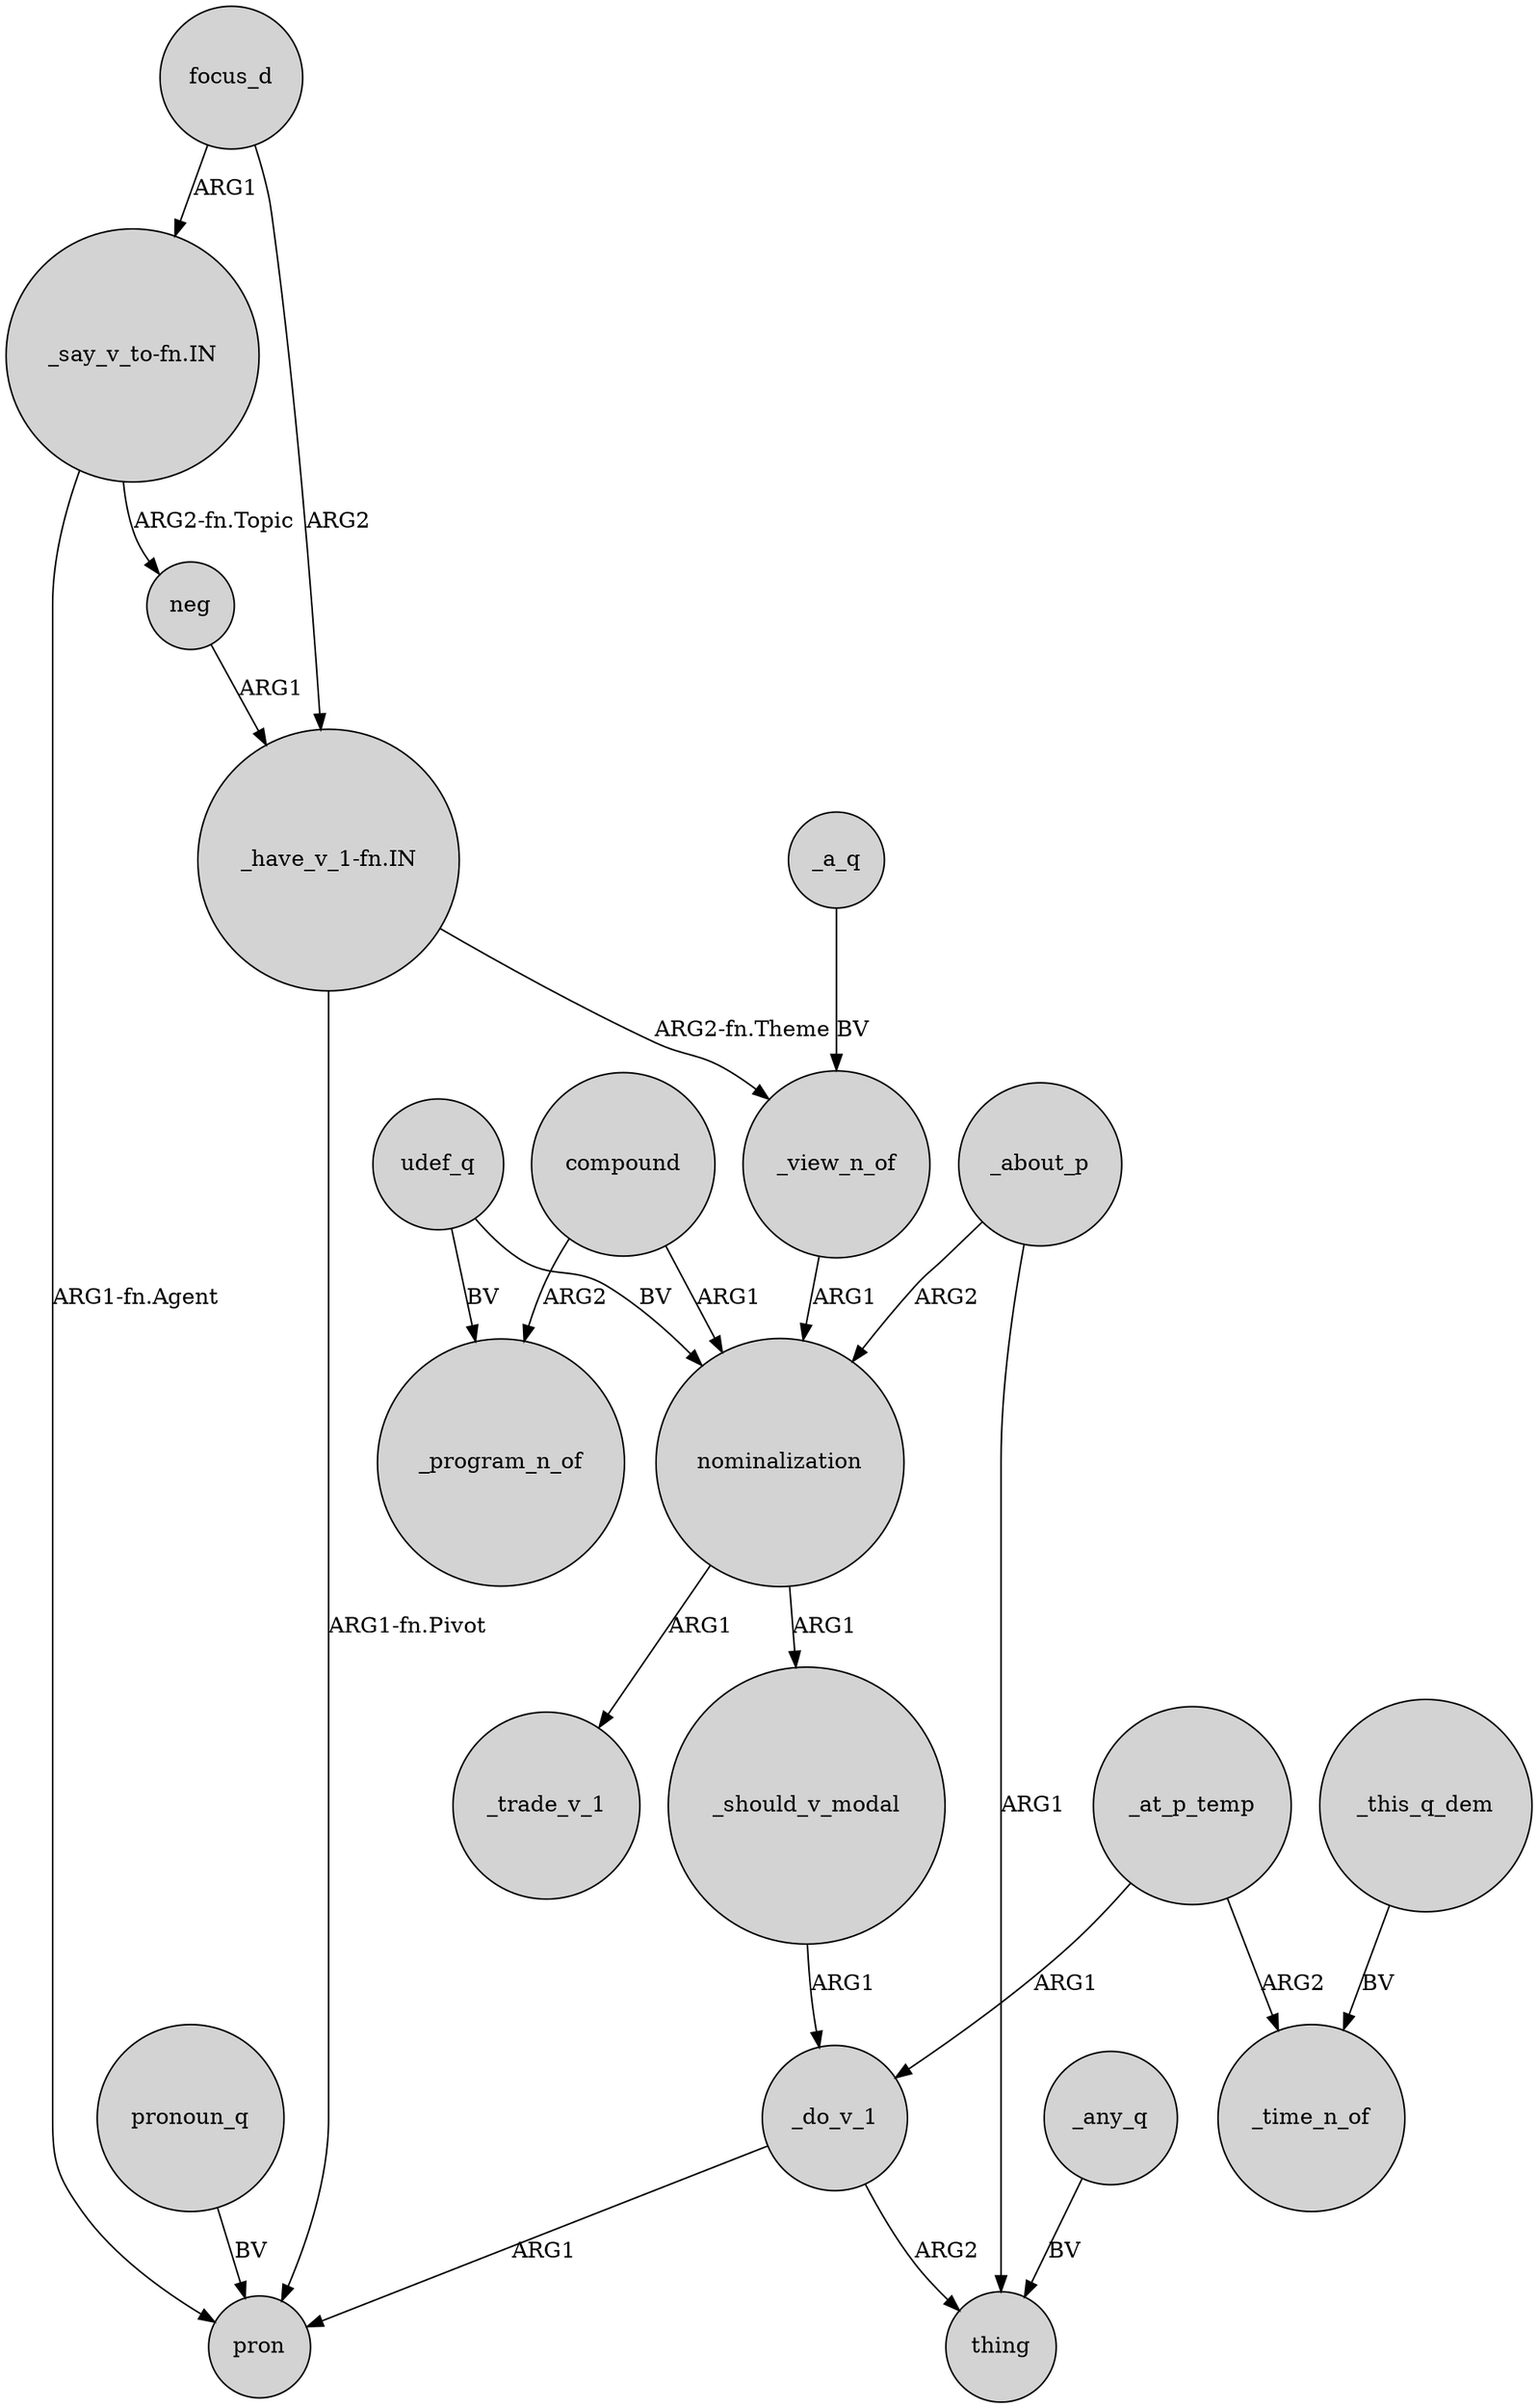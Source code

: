 digraph {
	node [shape=circle style=filled]
	compound -> _program_n_of [label=ARG2]
	neg -> "_have_v_1-fn.IN" [label=ARG1]
	focus_d -> "_have_v_1-fn.IN" [label=ARG2]
	_about_p -> nominalization [label=ARG2]
	_should_v_modal -> _do_v_1 [label=ARG1]
	_at_p_temp -> _time_n_of [label=ARG2]
	udef_q -> _program_n_of [label=BV]
	_view_n_of -> nominalization [label=ARG1]
	nominalization -> _trade_v_1 [label=ARG1]
	"_have_v_1-fn.IN" -> pron [label="ARG1-fn.Pivot"]
	_this_q_dem -> _time_n_of [label=BV]
	pronoun_q -> pron [label=BV]
	_do_v_1 -> pron [label=ARG1]
	_at_p_temp -> _do_v_1 [label=ARG1]
	udef_q -> nominalization [label=BV]
	"_say_v_to-fn.IN" -> pron [label="ARG1-fn.Agent"]
	"_say_v_to-fn.IN" -> neg [label="ARG2-fn.Topic"]
	_do_v_1 -> thing [label=ARG2]
	nominalization -> _should_v_modal [label=ARG1]
	_about_p -> thing [label=ARG1]
	compound -> nominalization [label=ARG1]
	_any_q -> thing [label=BV]
	"_have_v_1-fn.IN" -> _view_n_of [label="ARG2-fn.Theme"]
	focus_d -> "_say_v_to-fn.IN" [label=ARG1]
	_a_q -> _view_n_of [label=BV]
}
